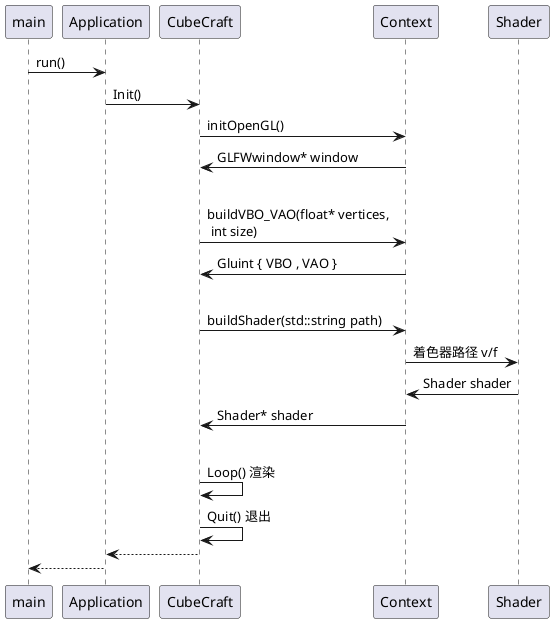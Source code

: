@startuml sequence

main -> Application : run()
Application -> CubeCraft : Init()
CubeCraft -> Context : initOpenGL() 
Context -> CubeCraft : GLFWwindow* window
|||
CubeCraft -> Context : buildVBO_VAO(float* vertices,\n int size)
Context -> CubeCraft : Gluint { VBO , VAO }
|||
CubeCraft -> Context : buildShader(std::string path)
Context -> Shader : 着色器路径 v/f
Shader -> Context : Shader shader
Context -> CubeCraft : Shader* shader
|||
CubeCraft -> CubeCraft : Loop() 渲染
CubeCraft -> CubeCraft : Quit() 退出
CubeCraft --> Application
Application --> main
@enduml